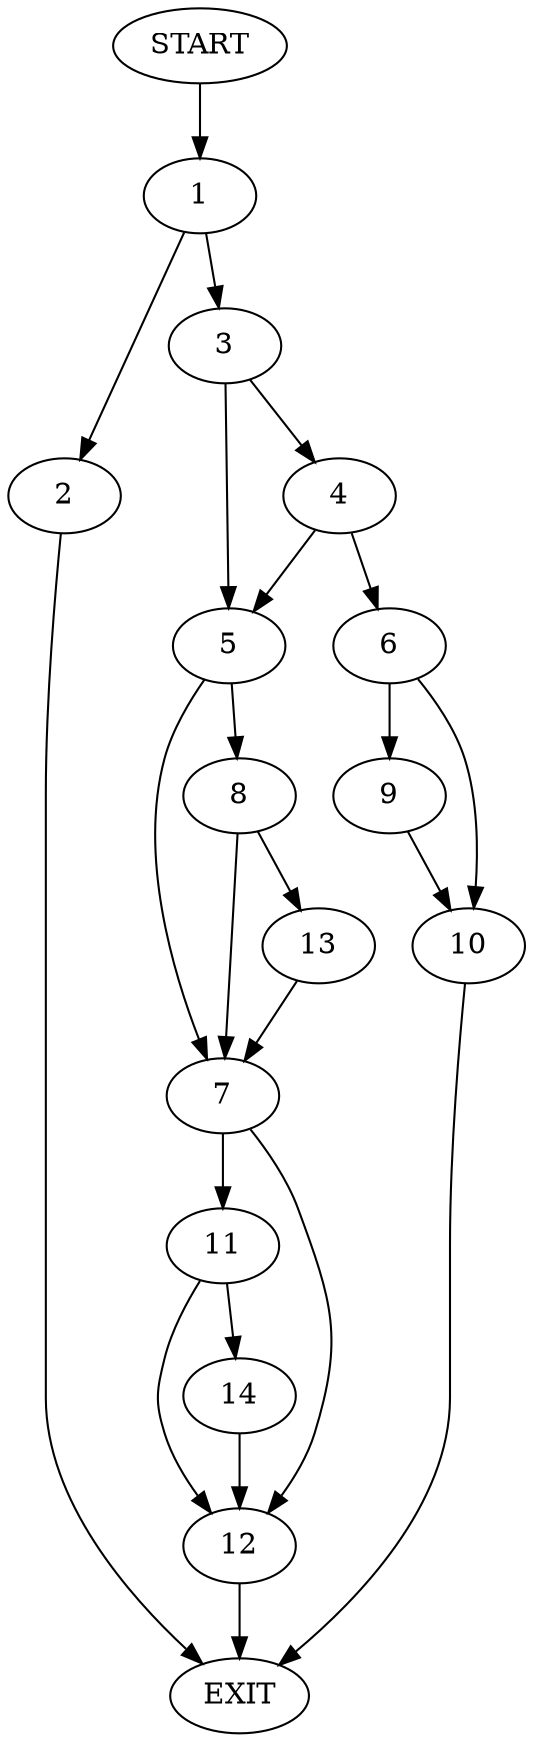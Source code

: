 digraph {
0 [label="START"]
15 [label="EXIT"]
0 -> 1
1 -> 2
1 -> 3
2 -> 15
3 -> 4
3 -> 5
4 -> 6
4 -> 5
5 -> 7
5 -> 8
6 -> 9
6 -> 10
10 -> 15
9 -> 10
7 -> 11
7 -> 12
8 -> 13
8 -> 7
13 -> 7
11 -> 14
11 -> 12
12 -> 15
14 -> 12
}
